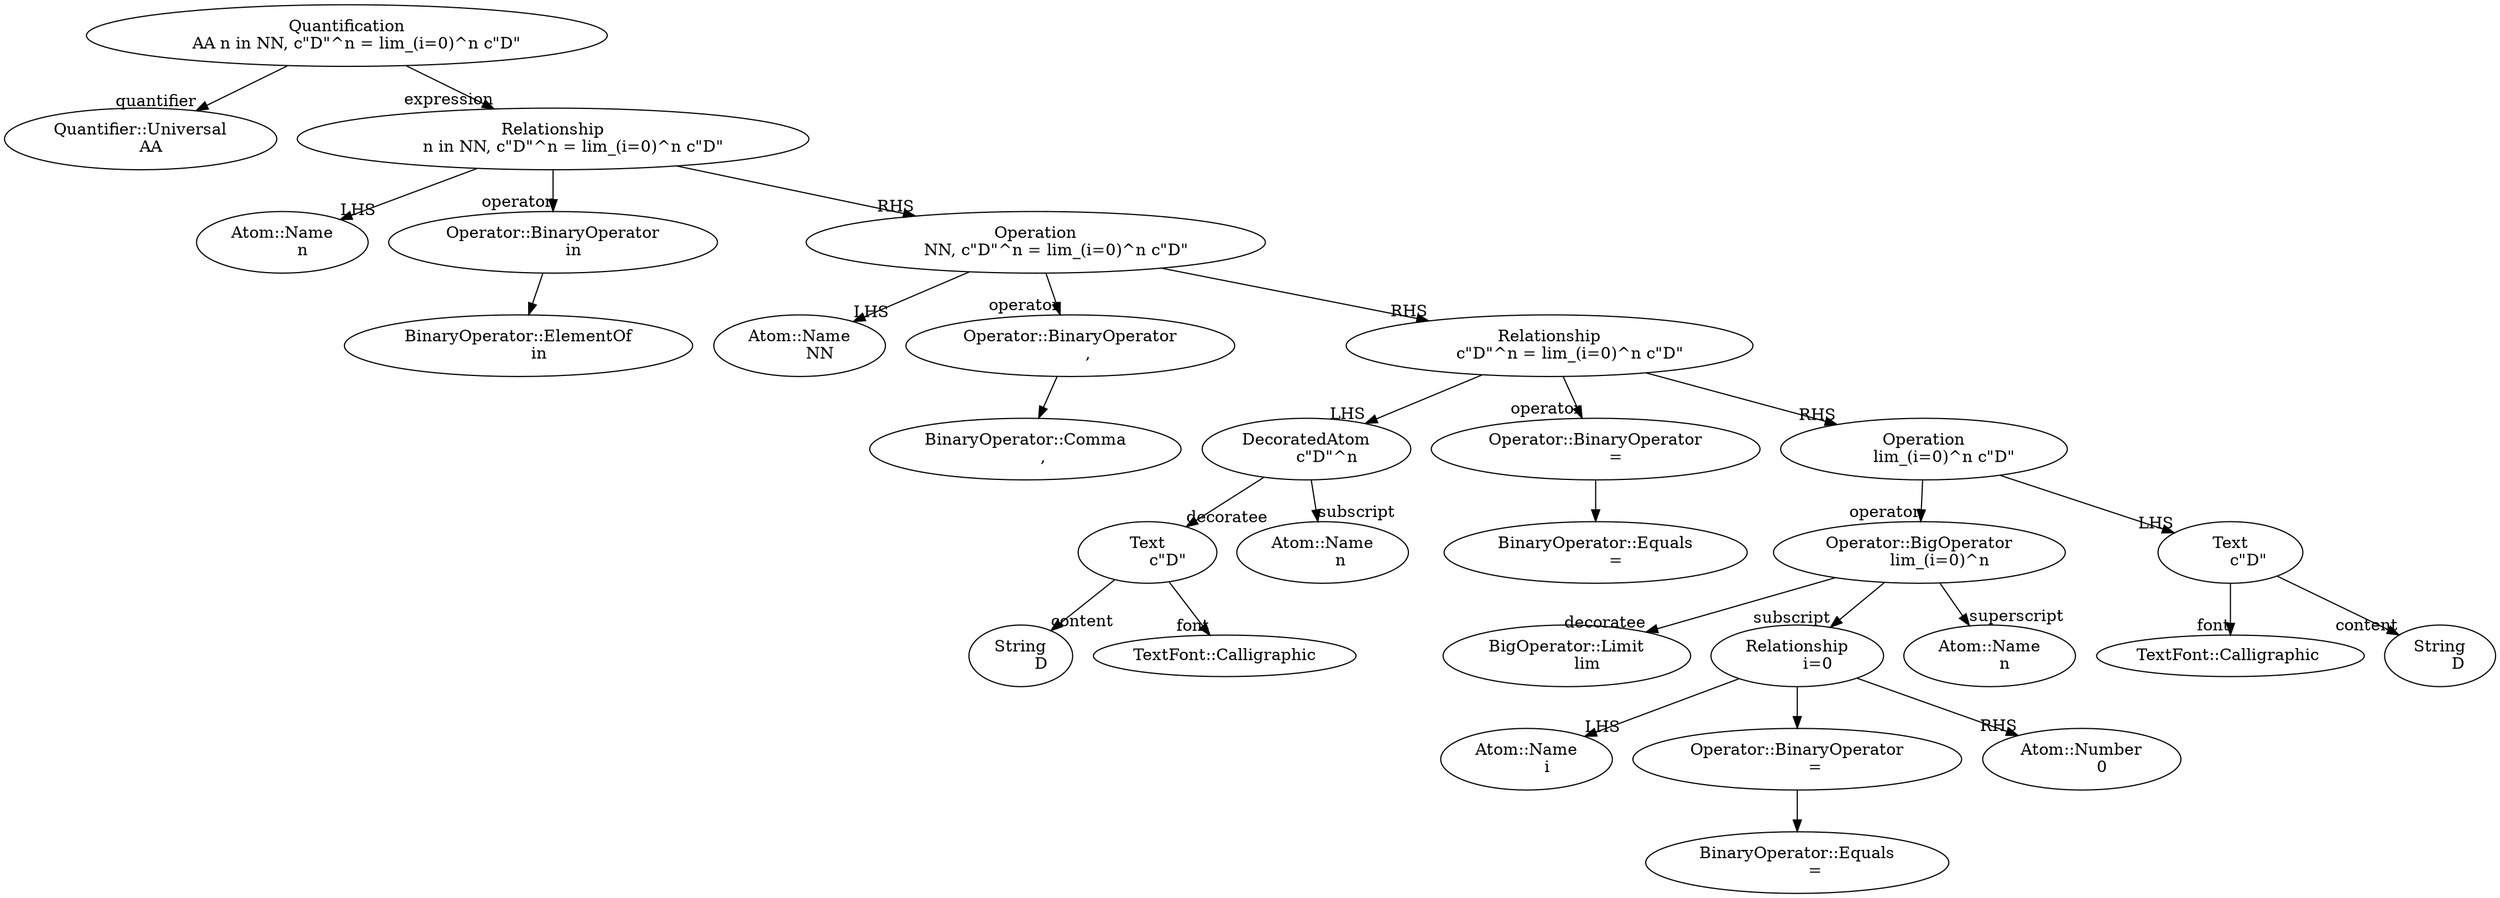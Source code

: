 digraph {
    <Quantification
    AA n in NN, c"D"^n = lim_(i=0)^n c"D">
    ->
        <Quantifier::Universal
    AA>[headlabel=quantifier]

    <Quantification
    AA n in NN, c"D"^n = lim_(i=0)^n c"D"> ->
        <Relationship
        n in NN, c"D"^n = lim_(i=0)^n c"D">[headlabel=expression]

    <Relationship
        n in NN, c"D"^n = lim_(i=0)^n c"D"> -> 
        <Atom::Name
        n>[headlabel=LHS]
    
    <Relationship
        n in NN, c"D"^n = lim_(i=0)^n c"D"> -> 
        <Operator::BinaryOperator
        in>[headlabel=operator] 
        <Operator::BinaryOperator
        in> -> <BinaryOperator::ElementOf
        in>
    
    <Relationship
        n in NN, c"D"^n = lim_(i=0)^n c"D"> -> 
        <Operation
        NN, c"D"^n = lim_(i=0)^n c"D">[headlabel=RHS]
    
    <Operation
        NN, c"D"^n = lim_(i=0)^n c"D"> ->
        <Atom::Name
        NN>[headlabel=LHS]
    
    <Operation
        NN, c"D"^n = lim_(i=0)^n c"D"> ->
        <Operator::BinaryOperator
        , >[headlabel=operator]
        <Operator::BinaryOperator
        , > -> <BinaryOperator::Comma
        , >
    
    <Operation
        NN, c"D"^n = lim_(i=0)^n c"D"> ->
        <Relationship
        c"D"^n = lim_(i=0)^n c"D">[headlabel=RHS]
    
    <Relationship
        c"D"^n = lim_(i=0)^n c"D"> ->
        <DecoratedAtom
        c"D"^n>[headlabel=LHS]
    
    <DecoratedAtom
        c"D"^n> ->
        <Text
        c"D">[headlabel=decoratee]
    
        <Text
        c"D"> -> <String
        D>[headlabel=content]

        <Text
        c"D"> -> <TextFont::Calligraphic>[headlabel=font]

    <DecoratedAtom
        c"D"^n> ->
        <Atom::Name
        n >[headlabel=subscript]
    
    <Relationship
        c"D"^n = lim_(i=0)^n c"D"> ->
        <Operator::BinaryOperator
        =>[headlabel=operator]

        <Operator::BinaryOperator
        => -> <BinaryOperator::Equals
        =>

    <Relationship
        c"D"^n = lim_(i=0)^n c"D"> ->
        <Operation
        lim_(i=0)^n c"D">[headlabel=RHS]
    
    <Operation
        lim_(i=0)^n c"D"> ->
        <Operator::BigOperator
        lim_(i=0)^n>[headlabel=operator]

        <Operator::BigOperator
        lim_(i=0)^n> ->
        <BigOperator::Limit
        lim>[headlabel=decoratee]

        <Operator::BigOperator
        lim_(i=0)^n> ->
        <Relationship
        i=0>[headlabel=subscript]
    
        <Relationship
        i=0> ->
        <Atom::Name
        i>[headlabel=LHS]
    
        <Relationship
        i=0> ->
        <Operator::BinaryOperator
        = > ->
        <BinaryOperator::Equals
        = >

        <Relationship
        i=0> ->
        <Atom::Number
        0>[headlabel=RHS]

        <Operator::BigOperator
        lim_(i=0)^n> -> 
        <Atom::Name
        n  >[headlabel=superscript]
    
    <Operation
        lim_(i=0)^n c"D"> ->
        <Text
        c"D" >[headlabel=LHS]
    
        <Text
        c"D" > ->
        <TextFont::Calligraphic >[headlabel=font]
    
        <Text
        c"D" > ->
        <String
        D >[headlabel=content]
}